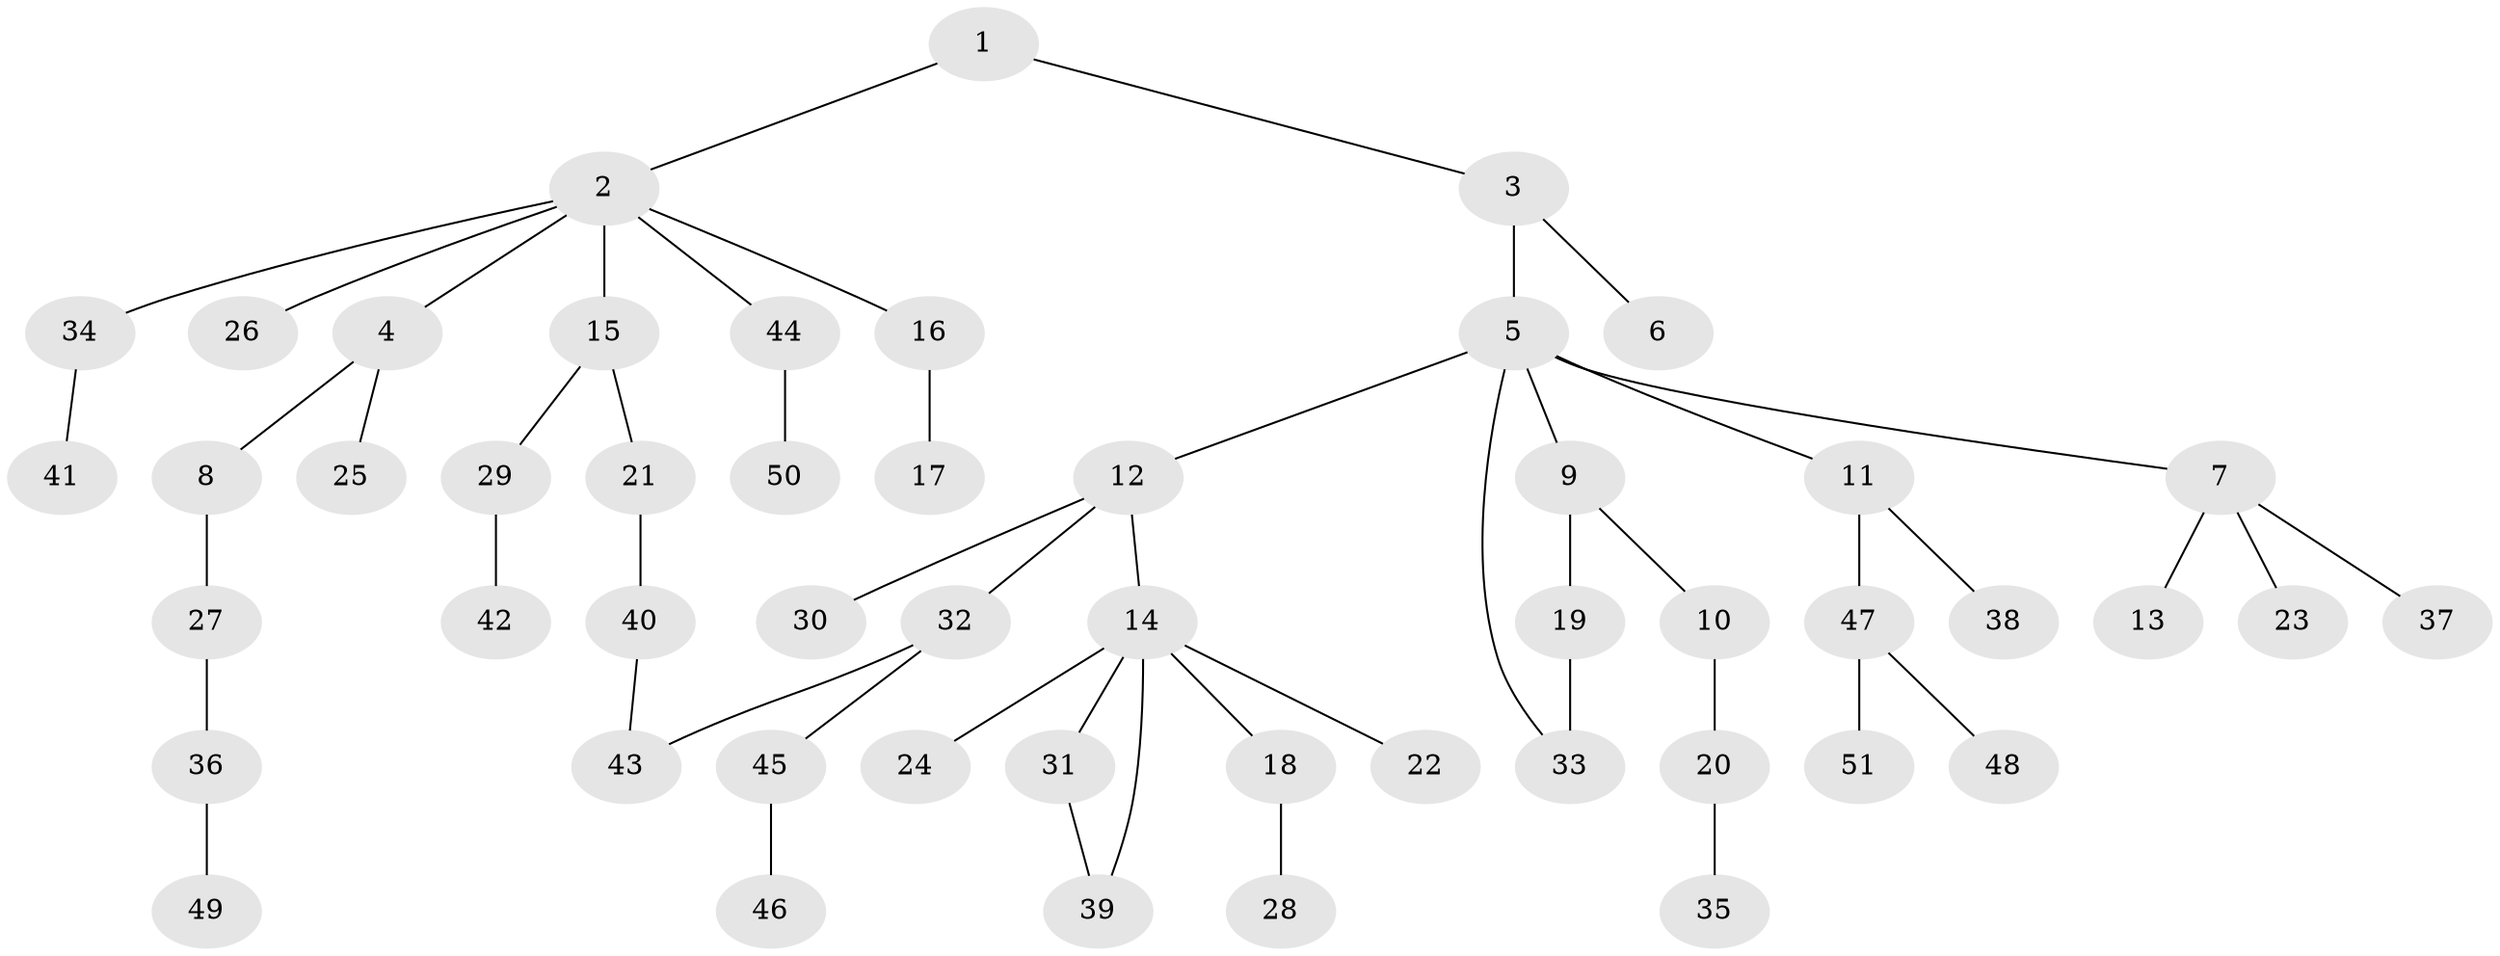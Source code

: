 // coarse degree distribution, {3: 0.125, 8: 0.03125, 7: 0.03125, 1: 0.53125, 5: 0.0625, 2: 0.21875}
// Generated by graph-tools (version 1.1) at 2025/41/03/06/25 10:41:30]
// undirected, 51 vertices, 53 edges
graph export_dot {
graph [start="1"]
  node [color=gray90,style=filled];
  1;
  2;
  3;
  4;
  5;
  6;
  7;
  8;
  9;
  10;
  11;
  12;
  13;
  14;
  15;
  16;
  17;
  18;
  19;
  20;
  21;
  22;
  23;
  24;
  25;
  26;
  27;
  28;
  29;
  30;
  31;
  32;
  33;
  34;
  35;
  36;
  37;
  38;
  39;
  40;
  41;
  42;
  43;
  44;
  45;
  46;
  47;
  48;
  49;
  50;
  51;
  1 -- 2;
  1 -- 3;
  2 -- 4;
  2 -- 15;
  2 -- 16;
  2 -- 26;
  2 -- 34;
  2 -- 44;
  3 -- 5;
  3 -- 6;
  4 -- 8;
  4 -- 25;
  5 -- 7;
  5 -- 9;
  5 -- 11;
  5 -- 12;
  5 -- 33;
  7 -- 13;
  7 -- 23;
  7 -- 37;
  8 -- 27;
  9 -- 10;
  9 -- 19;
  10 -- 20;
  11 -- 38;
  11 -- 47;
  12 -- 14;
  12 -- 30;
  12 -- 32;
  14 -- 18;
  14 -- 22;
  14 -- 24;
  14 -- 31;
  14 -- 39;
  15 -- 21;
  15 -- 29;
  16 -- 17;
  18 -- 28;
  19 -- 33;
  20 -- 35;
  21 -- 40;
  27 -- 36;
  29 -- 42;
  31 -- 39;
  32 -- 43;
  32 -- 45;
  34 -- 41;
  36 -- 49;
  40 -- 43;
  44 -- 50;
  45 -- 46;
  47 -- 48;
  47 -- 51;
}
